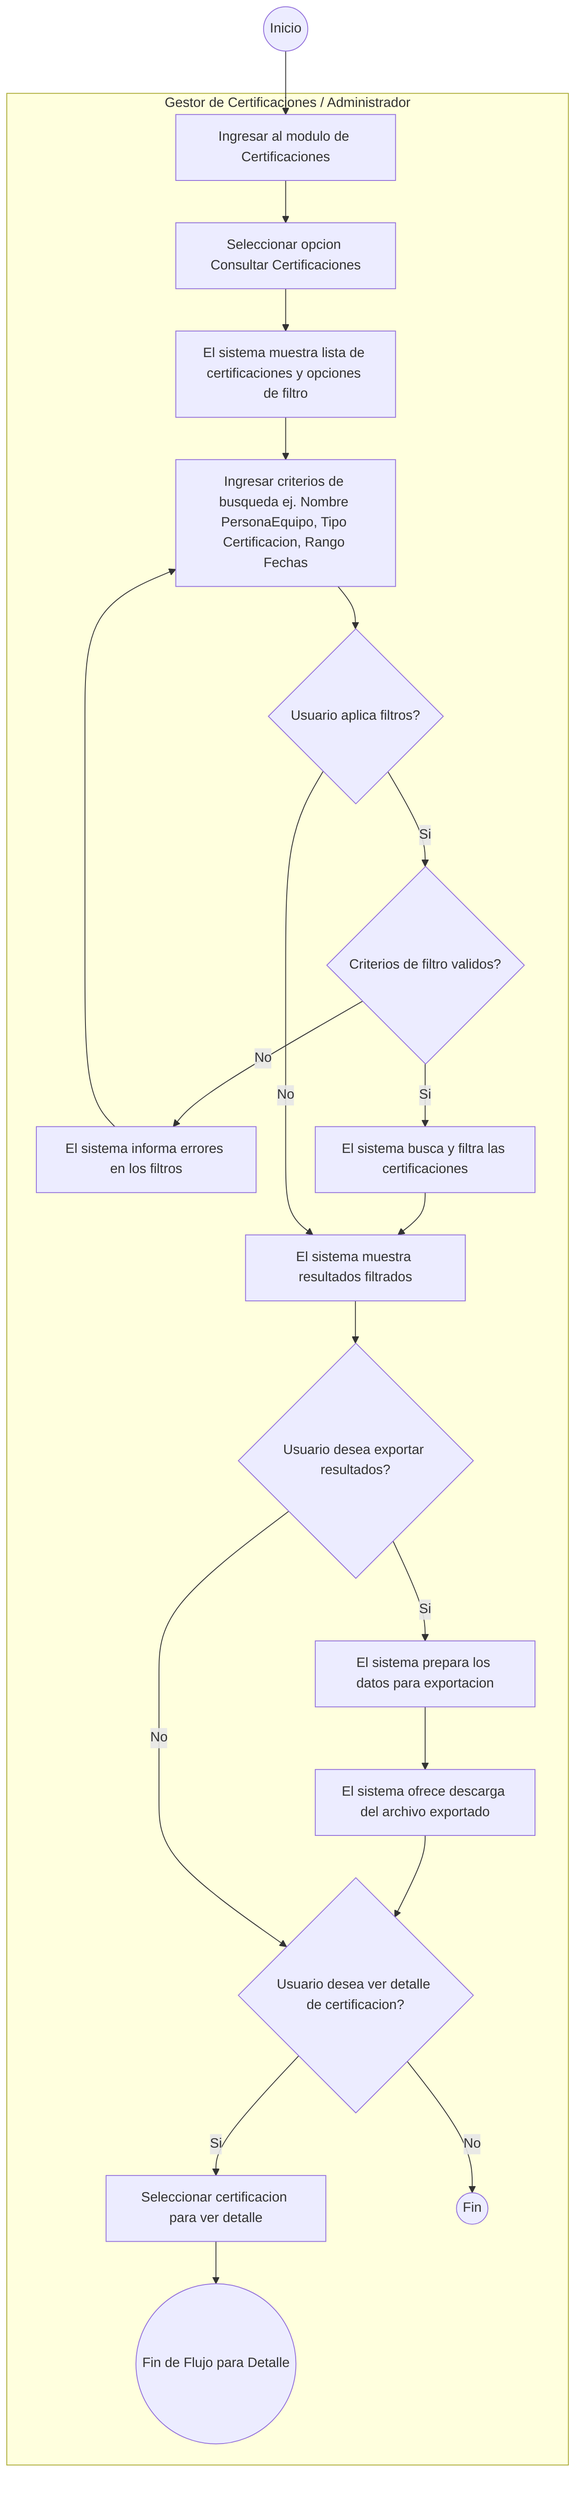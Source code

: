 graph TD
    start((Inicio)) --> A1

    subgraph Gestor de Certificaciones / Administrador
        A1[Ingresar al modulo de Certificaciones] --> A2
        A2[Seleccionar opcion Consultar Certificaciones] --> A3
        A3[El sistema muestra lista de certificaciones y opciones de filtro] --> A4

        A4[Ingresar criterios de busqueda ej. Nombre PersonaEquipo, Tipo Certificacion, Rango Fechas] --> A5
        A5{Usuario aplica filtros?}

        A5 -- Si --> A6[El sistema valida criterios de filtro]
        A6{Criterios de filtro validos?}

        A6 -- No --> A7[El sistema informa errores en los filtros]
        A7 --> A4

        A6 -- Si --> A8[El sistema busca y filtra las certificaciones]
        A8 --> A9[El sistema muestra resultados filtrados]

        A5 -- No --> A9

        A9 --> B1{Usuario desea exportar resultados?}
        B1 -- Si --> B2[El sistema prepara los datos para exportacion]
        B2 --> B3[El sistema ofrece descarga del archivo exportado]
        B3 --> B4{Usuario desea ver detalle de certificacion?}

        B1 -- No --> B4
        B4 -- Si --> C1[Seleccionar certificacion para ver detalle]
       C1 --> end_flow_to_detail 

        B4 -- No --> end_node((Fin))
    end

    end_flow_to_detail((Fin de Flujo para Detalle))